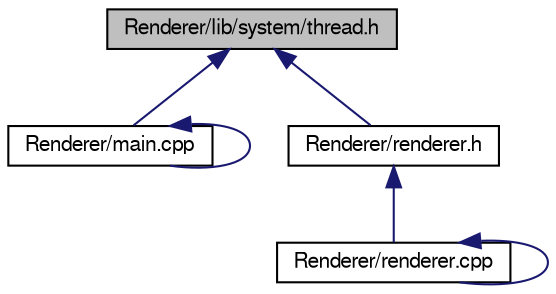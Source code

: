 digraph G
{
  edge [fontname="FreeSans",fontsize="10",labelfontname="FreeSans",labelfontsize="10"];
  node [fontname="FreeSans",fontsize="10",shape=record];
  Node1 [label="Renderer/lib/system/thread.h",height=0.2,width=0.4,color="black", fillcolor="grey75", style="filled" fontcolor="black"];
  Node1 -> Node2 [dir=back,color="midnightblue",fontsize="10",style="solid",fontname="FreeSans"];
  Node2 [label="Renderer/main.cpp",height=0.2,width=0.4,color="black", fillcolor="white", style="filled",URL="$main_8cpp.html"];
  Node2 -> Node2 [dir=back,color="midnightblue",fontsize="10",style="solid",fontname="FreeSans"];
  Node1 -> Node3 [dir=back,color="midnightblue",fontsize="10",style="solid",fontname="FreeSans"];
  Node3 [label="Renderer/renderer.h",height=0.2,width=0.4,color="black", fillcolor="white", style="filled",URL="$renderer_8h.html",tooltip="レイトレースベースレンダラ"];
  Node3 -> Node4 [dir=back,color="midnightblue",fontsize="10",style="solid",fontname="FreeSans"];
  Node4 [label="Renderer/renderer.cpp",height=0.2,width=0.4,color="black", fillcolor="white", style="filled",URL="$renderer_8cpp.html"];
  Node4 -> Node4 [dir=back,color="midnightblue",fontsize="10",style="solid",fontname="FreeSans"];
}
